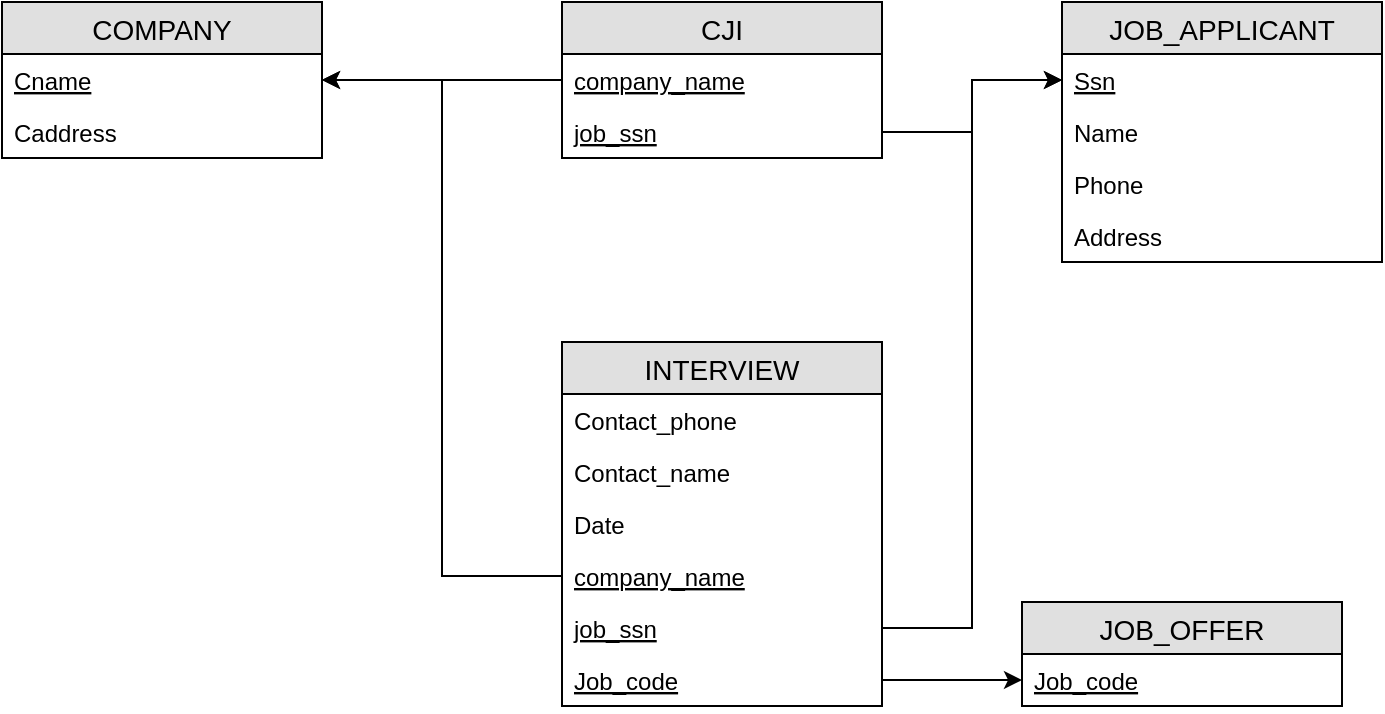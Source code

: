 <mxfile version="12.7.9" type="device"><diagram id="61Qdrw-P5tWR0m2xpd13" name="Page-1"><mxGraphModel dx="1538" dy="762" grid="1" gridSize="10" guides="1" tooltips="1" connect="1" arrows="1" fold="1" page="1" pageScale="1" pageWidth="827" pageHeight="1169" math="0" shadow="0"><root><mxCell id="0"/><mxCell id="1" parent="0"/><mxCell id="PU2JId7I9FSSjlyKRsZQ-1" value="COMPANY" style="swimlane;fontStyle=0;childLayout=stackLayout;horizontal=1;startSize=26;fillColor=#e0e0e0;horizontalStack=0;resizeParent=1;resizeParentMax=0;resizeLast=0;collapsible=1;marginBottom=0;swimlaneFillColor=#ffffff;align=center;fontSize=14;" vertex="1" parent="1"><mxGeometry x="80" y="40" width="160" height="78" as="geometry"/></mxCell><mxCell id="PU2JId7I9FSSjlyKRsZQ-2" value="Cname" style="text;strokeColor=none;fillColor=none;spacingLeft=4;spacingRight=4;overflow=hidden;rotatable=0;points=[[0,0.5],[1,0.5]];portConstraint=eastwest;fontSize=12;fontStyle=4" vertex="1" parent="PU2JId7I9FSSjlyKRsZQ-1"><mxGeometry y="26" width="160" height="26" as="geometry"/></mxCell><mxCell id="PU2JId7I9FSSjlyKRsZQ-3" value="Caddress" style="text;strokeColor=none;fillColor=none;spacingLeft=4;spacingRight=4;overflow=hidden;rotatable=0;points=[[0,0.5],[1,0.5]];portConstraint=eastwest;fontSize=12;" vertex="1" parent="PU2JId7I9FSSjlyKRsZQ-1"><mxGeometry y="52" width="160" height="26" as="geometry"/></mxCell><mxCell id="PU2JId7I9FSSjlyKRsZQ-5" value="JOB_APPLICANT" style="swimlane;fontStyle=0;childLayout=stackLayout;horizontal=1;startSize=26;fillColor=#e0e0e0;horizontalStack=0;resizeParent=1;resizeParentMax=0;resizeLast=0;collapsible=1;marginBottom=0;swimlaneFillColor=#ffffff;align=center;fontSize=14;" vertex="1" parent="1"><mxGeometry x="610" y="40" width="160" height="130" as="geometry"/></mxCell><mxCell id="PU2JId7I9FSSjlyKRsZQ-6" value="Ssn" style="text;strokeColor=none;fillColor=none;spacingLeft=4;spacingRight=4;overflow=hidden;rotatable=0;points=[[0,0.5],[1,0.5]];portConstraint=eastwest;fontSize=12;fontStyle=4" vertex="1" parent="PU2JId7I9FSSjlyKRsZQ-5"><mxGeometry y="26" width="160" height="26" as="geometry"/></mxCell><mxCell id="PU2JId7I9FSSjlyKRsZQ-7" value="Name" style="text;strokeColor=none;fillColor=none;spacingLeft=4;spacingRight=4;overflow=hidden;rotatable=0;points=[[0,0.5],[1,0.5]];portConstraint=eastwest;fontSize=12;" vertex="1" parent="PU2JId7I9FSSjlyKRsZQ-5"><mxGeometry y="52" width="160" height="26" as="geometry"/></mxCell><mxCell id="PU2JId7I9FSSjlyKRsZQ-8" value="Phone" style="text;strokeColor=none;fillColor=none;spacingLeft=4;spacingRight=4;overflow=hidden;rotatable=0;points=[[0,0.5],[1,0.5]];portConstraint=eastwest;fontSize=12;" vertex="1" parent="PU2JId7I9FSSjlyKRsZQ-5"><mxGeometry y="78" width="160" height="26" as="geometry"/></mxCell><mxCell id="PU2JId7I9FSSjlyKRsZQ-9" value="Address" style="text;strokeColor=none;fillColor=none;spacingLeft=4;spacingRight=4;overflow=hidden;rotatable=0;points=[[0,0.5],[1,0.5]];portConstraint=eastwest;fontSize=12;" vertex="1" parent="PU2JId7I9FSSjlyKRsZQ-5"><mxGeometry y="104" width="160" height="26" as="geometry"/></mxCell><mxCell id="PU2JId7I9FSSjlyKRsZQ-10" value="JOB_OFFER" style="swimlane;fontStyle=0;childLayout=stackLayout;horizontal=1;startSize=26;fillColor=#e0e0e0;horizontalStack=0;resizeParent=1;resizeParentMax=0;resizeLast=0;collapsible=1;marginBottom=0;swimlaneFillColor=#ffffff;align=center;fontSize=14;" vertex="1" parent="1"><mxGeometry x="590" y="340" width="160" height="52" as="geometry"/></mxCell><mxCell id="PU2JId7I9FSSjlyKRsZQ-11" value="Job_code" style="text;strokeColor=none;fillColor=none;spacingLeft=4;spacingRight=4;overflow=hidden;rotatable=0;points=[[0,0.5],[1,0.5]];portConstraint=eastwest;fontSize=12;fontStyle=4" vertex="1" parent="PU2JId7I9FSSjlyKRsZQ-10"><mxGeometry y="26" width="160" height="26" as="geometry"/></mxCell><mxCell id="PU2JId7I9FSSjlyKRsZQ-15" value="INTERVIEW" style="swimlane;fontStyle=0;childLayout=stackLayout;horizontal=1;startSize=26;fillColor=#e0e0e0;horizontalStack=0;resizeParent=1;resizeParentMax=0;resizeLast=0;collapsible=1;marginBottom=0;swimlaneFillColor=#ffffff;align=center;fontSize=14;" vertex="1" parent="1"><mxGeometry x="360" y="210" width="160" height="182" as="geometry"/></mxCell><mxCell id="PU2JId7I9FSSjlyKRsZQ-33" value="Contact_phone" style="text;strokeColor=none;fillColor=none;spacingLeft=4;spacingRight=4;overflow=hidden;rotatable=0;points=[[0,0.5],[1,0.5]];portConstraint=eastwest;fontSize=12;fontStyle=0" vertex="1" parent="PU2JId7I9FSSjlyKRsZQ-15"><mxGeometry y="26" width="160" height="26" as="geometry"/></mxCell><mxCell id="PU2JId7I9FSSjlyKRsZQ-16" value="Contact_name" style="text;strokeColor=none;fillColor=none;spacingLeft=4;spacingRight=4;overflow=hidden;rotatable=0;points=[[0,0.5],[1,0.5]];portConstraint=eastwest;fontSize=12;fontStyle=0" vertex="1" parent="PU2JId7I9FSSjlyKRsZQ-15"><mxGeometry y="52" width="160" height="26" as="geometry"/></mxCell><mxCell id="PU2JId7I9FSSjlyKRsZQ-17" value="Date" style="text;strokeColor=none;fillColor=none;spacingLeft=4;spacingRight=4;overflow=hidden;rotatable=0;points=[[0,0.5],[1,0.5]];portConstraint=eastwest;fontSize=12;fontStyle=0" vertex="1" parent="PU2JId7I9FSSjlyKRsZQ-15"><mxGeometry y="78" width="160" height="26" as="geometry"/></mxCell><mxCell id="PU2JId7I9FSSjlyKRsZQ-36" value="company_name" style="text;strokeColor=none;fillColor=none;spacingLeft=4;spacingRight=4;overflow=hidden;rotatable=0;points=[[0,0.5],[1,0.5]];portConstraint=eastwest;fontSize=12;fontStyle=4" vertex="1" parent="PU2JId7I9FSSjlyKRsZQ-15"><mxGeometry y="104" width="160" height="26" as="geometry"/></mxCell><mxCell id="PU2JId7I9FSSjlyKRsZQ-37" value="job_ssn" style="text;strokeColor=none;fillColor=none;spacingLeft=4;spacingRight=4;overflow=hidden;rotatable=0;points=[[0,0.5],[1,0.5]];portConstraint=eastwest;fontSize=12;fontStyle=4" vertex="1" parent="PU2JId7I9FSSjlyKRsZQ-15"><mxGeometry y="130" width="160" height="26" as="geometry"/></mxCell><mxCell id="PU2JId7I9FSSjlyKRsZQ-25" value="Job_code" style="text;strokeColor=none;fillColor=none;spacingLeft=4;spacingRight=4;overflow=hidden;rotatable=0;points=[[0,0.5],[1,0.5]];portConstraint=eastwest;fontSize=12;fontStyle=4" vertex="1" parent="PU2JId7I9FSSjlyKRsZQ-15"><mxGeometry y="156" width="160" height="26" as="geometry"/></mxCell><mxCell id="PU2JId7I9FSSjlyKRsZQ-21" value="CJI" style="swimlane;fontStyle=0;childLayout=stackLayout;horizontal=1;startSize=26;fillColor=#e0e0e0;horizontalStack=0;resizeParent=1;resizeParentMax=0;resizeLast=0;collapsible=1;marginBottom=0;swimlaneFillColor=#ffffff;align=center;fontSize=14;swimlaneLine=1;" vertex="1" parent="1"><mxGeometry x="360" y="40" width="160" height="78" as="geometry"/></mxCell><mxCell id="PU2JId7I9FSSjlyKRsZQ-22" value="company_name" style="text;strokeColor=none;fillColor=none;spacingLeft=4;spacingRight=4;overflow=hidden;rotatable=0;points=[[0,0.5],[1,0.5]];portConstraint=eastwest;fontSize=12;fontStyle=4" vertex="1" parent="PU2JId7I9FSSjlyKRsZQ-21"><mxGeometry y="26" width="160" height="26" as="geometry"/></mxCell><mxCell id="PU2JId7I9FSSjlyKRsZQ-23" value="job_ssn" style="text;strokeColor=none;fillColor=none;spacingLeft=4;spacingRight=4;overflow=hidden;rotatable=0;points=[[0,0.5],[1,0.5]];portConstraint=eastwest;fontSize=12;fontStyle=4" vertex="1" parent="PU2JId7I9FSSjlyKRsZQ-21"><mxGeometry y="52" width="160" height="26" as="geometry"/></mxCell><mxCell id="PU2JId7I9FSSjlyKRsZQ-29" style="edgeStyle=orthogonalEdgeStyle;rounded=0;orthogonalLoop=1;jettySize=auto;html=1;exitX=0;exitY=0.5;exitDx=0;exitDy=0;" edge="1" parent="1" source="PU2JId7I9FSSjlyKRsZQ-22" target="PU2JId7I9FSSjlyKRsZQ-2"><mxGeometry relative="1" as="geometry"/></mxCell><mxCell id="PU2JId7I9FSSjlyKRsZQ-30" style="edgeStyle=orthogonalEdgeStyle;rounded=0;orthogonalLoop=1;jettySize=auto;html=1;exitX=1;exitY=0.5;exitDx=0;exitDy=0;" edge="1" parent="1" source="PU2JId7I9FSSjlyKRsZQ-23" target="PU2JId7I9FSSjlyKRsZQ-6"><mxGeometry relative="1" as="geometry"/></mxCell><mxCell id="PU2JId7I9FSSjlyKRsZQ-31" style="edgeStyle=orthogonalEdgeStyle;rounded=0;orthogonalLoop=1;jettySize=auto;html=1;exitX=1;exitY=0.5;exitDx=0;exitDy=0;" edge="1" parent="1" source="PU2JId7I9FSSjlyKRsZQ-25" target="PU2JId7I9FSSjlyKRsZQ-11"><mxGeometry relative="1" as="geometry"/></mxCell><mxCell id="PU2JId7I9FSSjlyKRsZQ-41" style="edgeStyle=orthogonalEdgeStyle;rounded=0;orthogonalLoop=1;jettySize=auto;html=1;exitX=0;exitY=0.5;exitDx=0;exitDy=0;" edge="1" parent="1" source="PU2JId7I9FSSjlyKRsZQ-36" target="PU2JId7I9FSSjlyKRsZQ-2"><mxGeometry relative="1" as="geometry"/></mxCell><mxCell id="PU2JId7I9FSSjlyKRsZQ-42" style="edgeStyle=orthogonalEdgeStyle;rounded=0;orthogonalLoop=1;jettySize=auto;html=1;exitX=1;exitY=0.5;exitDx=0;exitDy=0;" edge="1" parent="1" source="PU2JId7I9FSSjlyKRsZQ-37" target="PU2JId7I9FSSjlyKRsZQ-6"><mxGeometry relative="1" as="geometry"/></mxCell></root></mxGraphModel></diagram></mxfile>